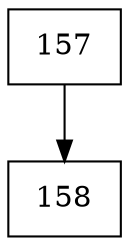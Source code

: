 digraph G {
  node [shape=record];
  node0 [label="{157}"];
  node0 -> node1;
  node1 [label="{158}"];
}
